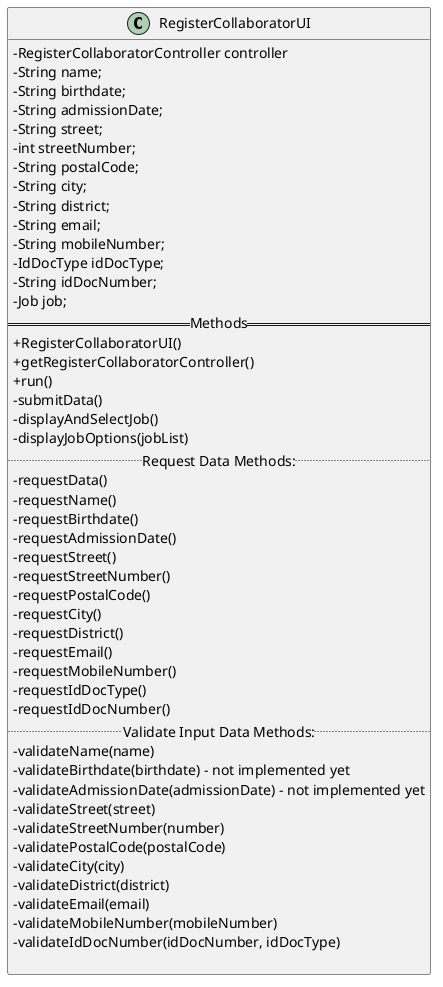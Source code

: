 @startuml
'skinparam monochrome true
skinparam packageStyle rectangle
skinparam shadowing false
skinparam linetype polyline
'skinparam linetype orto

skinparam classAttributeIconSize 0

class RegisterCollaboratorUI {
    - RegisterCollaboratorController controller
    - String name;
    - String birthdate;
    - String admissionDate;
    - String street;
    - int streetNumber;
    - String postalCode;
    - String city;
    - String district;
    - String email;
    - String mobileNumber;
    - IdDocType idDocType;
    - String idDocNumber;
    - Job job;
    == Methods ==
    + RegisterCollaboratorUI()
    + getRegisterCollaboratorController()
    + run()
    - submitData()
    - displayAndSelectJob()
    - displayJobOptions(jobList)
    .. Request Data Methods: ..
    - requestData()
    - requestName()
    - requestBirthdate()
    - requestAdmissionDate()
    - requestStreet()
    - requestStreetNumber()
    - requestPostalCode()
    - requestCity()
    - requestDistrict()
    - requestEmail()
    - requestMobileNumber()
    - requestIdDocType()
    - requestIdDocNumber()
    .. Validate Input Data Methods: ..
    - validateName(name)
    - validateBirthdate(birthdate) - not implemented yet
    - validateAdmissionDate(admissionDate) - not implemented yet
    - validateStreet(street)
    - validateStreetNumber(number)
    - validatePostalCode(postalCode)
    - validateCity(city)
    - validateDistrict(district)
    - validateEmail(email)
    - validateMobileNumber(mobileNumber)
    - validateIdDocNumber(idDocNumber, idDocType)

}

@enduml